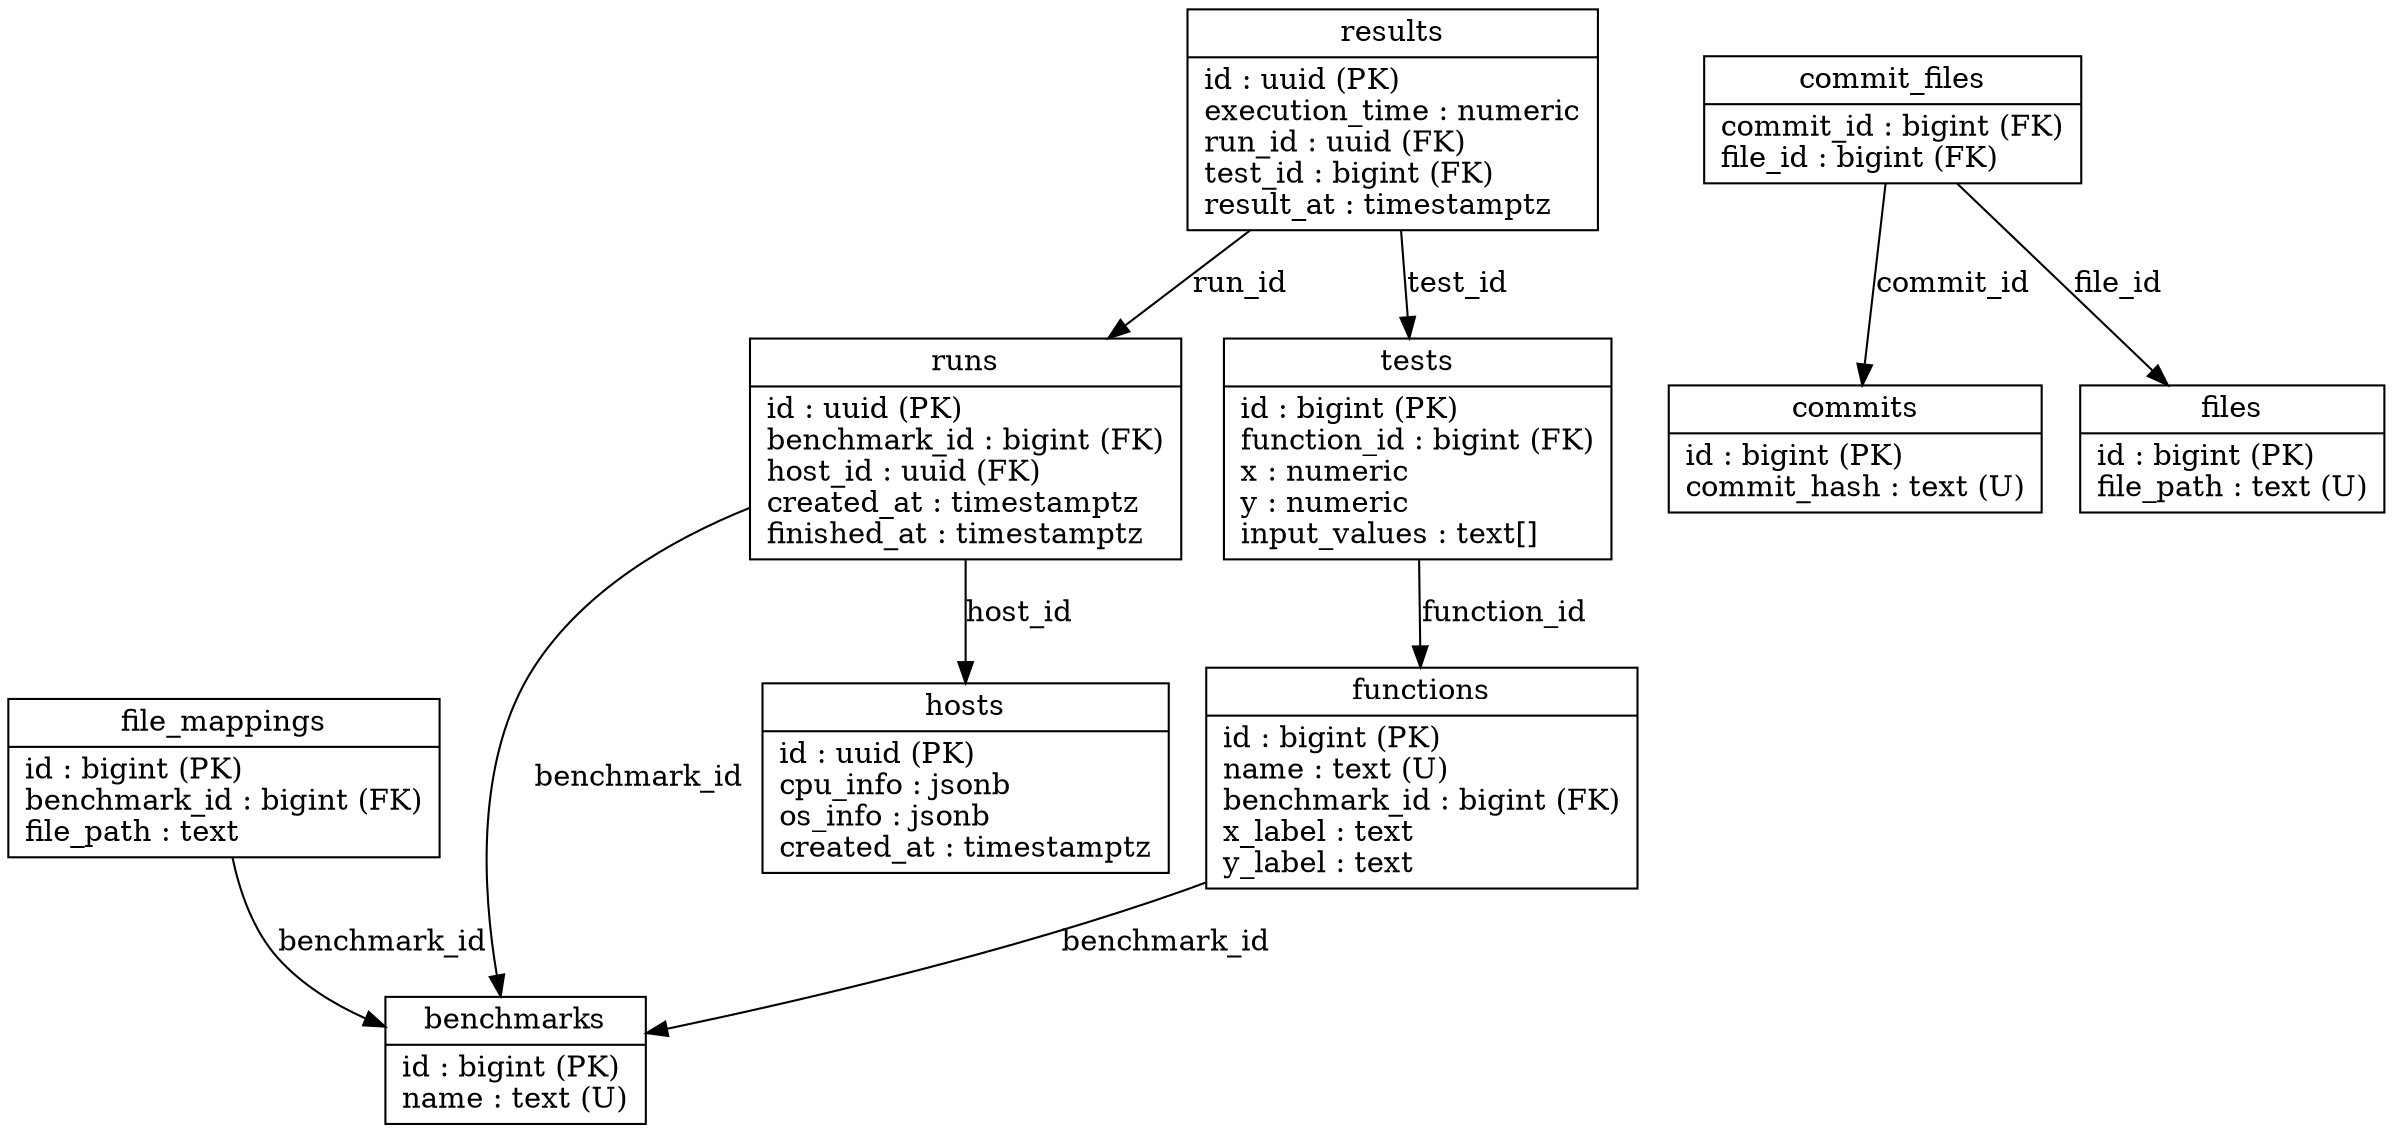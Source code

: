 digraph pg_catbench {
    node [shape=record];

    benchmarks [label="{benchmarks|id : bigint (PK)\lname : text (U)\l}"];
    file_mappings [label="{file_mappings|id : bigint (PK)\lbenchmark_id : bigint (FK)\lfile_path : text\l}"];
    functions [label="{functions|id : bigint (PK)\lname : text (U)\lbenchmark_id : bigint (FK)\lx_label : text\ly_label : text\l}"];
    hosts [label="{hosts|id : uuid (PK)\lcpu_info : jsonb\los_info : jsonb\lcreated_at : timestamptz\l}"];
    results [label="{results|id : uuid (PK)\lexecution_time : numeric\lrun_id : uuid (FK)\ltest_id : bigint (FK)\lresult_at : timestamptz\l}"];
    runs [label="{runs|id : uuid (PK)\lbenchmark_id : bigint (FK)\lhost_id : uuid (FK)\lcreated_at : timestamptz\lfinished_at : timestamptz\l}"];
    tests [label="{tests|id : bigint (PK)\lfunction_id : bigint (FK)\lx : numeric\ly : numeric\linput_values : text[]\l}"];

    commits [label="{commits|id : bigint (PK)\lcommit_hash : text (U)\l}"];
    files [label="{files|id : bigint (PK)\lfile_path : text (U)\l}"];
    commit_files [label="{commit_files|commit_id : bigint (FK)\lfile_id : bigint (FK)\l}"];

    // Relationships
    file_mappings -> benchmarks [label="benchmark_id"];
    functions -> benchmarks [label="benchmark_id"];
    results -> runs [label="run_id"];
    results -> tests [label="test_id"];
    runs -> benchmarks [label="benchmark_id"];
    runs -> hosts [label="host_id"];
    tests -> functions [label="function_id"];

    commit_files -> commits [label="commit_id"];
    commit_files -> files [label="file_id"];
}
